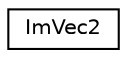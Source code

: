 digraph "Graphical Class Hierarchy"
{
  edge [fontname="Helvetica",fontsize="10",labelfontname="Helvetica",labelfontsize="10"];
  node [fontname="Helvetica",fontsize="10",shape=record];
  rankdir="LR";
  Node0 [label="ImVec2",height=0.2,width=0.4,color="black", fillcolor="white", style="filled",URL="$structImVec2.html"];
}
